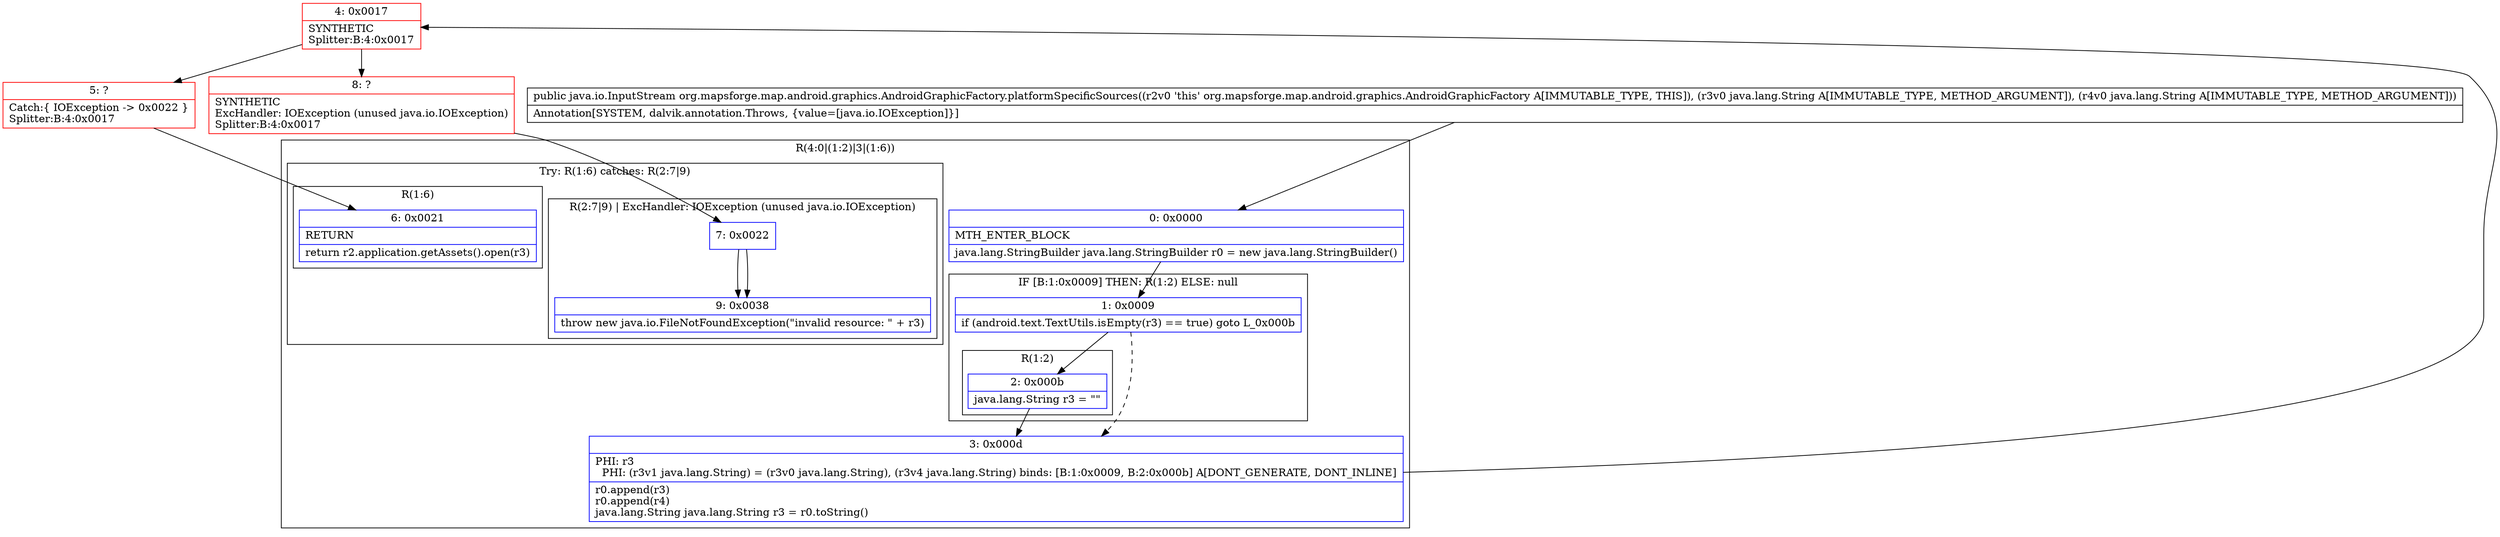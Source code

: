 digraph "CFG fororg.mapsforge.map.android.graphics.AndroidGraphicFactory.platformSpecificSources(Ljava\/lang\/String;Ljava\/lang\/String;)Ljava\/io\/InputStream;" {
subgraph cluster_Region_1667891469 {
label = "R(4:0|(1:2)|3|(1:6))";
node [shape=record,color=blue];
Node_0 [shape=record,label="{0\:\ 0x0000|MTH_ENTER_BLOCK\l|java.lang.StringBuilder java.lang.StringBuilder r0 = new java.lang.StringBuilder()\l}"];
subgraph cluster_IfRegion_2088350333 {
label = "IF [B:1:0x0009] THEN: R(1:2) ELSE: null";
node [shape=record,color=blue];
Node_1 [shape=record,label="{1\:\ 0x0009|if (android.text.TextUtils.isEmpty(r3) == true) goto L_0x000b\l}"];
subgraph cluster_Region_472735114 {
label = "R(1:2)";
node [shape=record,color=blue];
Node_2 [shape=record,label="{2\:\ 0x000b|java.lang.String r3 = \"\"\l}"];
}
}
Node_3 [shape=record,label="{3\:\ 0x000d|PHI: r3 \l  PHI: (r3v1 java.lang.String) = (r3v0 java.lang.String), (r3v4 java.lang.String) binds: [B:1:0x0009, B:2:0x000b] A[DONT_GENERATE, DONT_INLINE]\l|r0.append(r3)\lr0.append(r4)\ljava.lang.String java.lang.String r3 = r0.toString()\l}"];
subgraph cluster_TryCatchRegion_1944827537 {
label = "Try: R(1:6) catches: R(2:7|9)";
node [shape=record,color=blue];
subgraph cluster_Region_2026393079 {
label = "R(1:6)";
node [shape=record,color=blue];
Node_6 [shape=record,label="{6\:\ 0x0021|RETURN\l|return r2.application.getAssets().open(r3)\l}"];
}
subgraph cluster_Region_539834735 {
label = "R(2:7|9) | ExcHandler: IOException (unused java.io.IOException)\l";
node [shape=record,color=blue];
Node_7 [shape=record,label="{7\:\ 0x0022}"];
Node_9 [shape=record,label="{9\:\ 0x0038|throw new java.io.FileNotFoundException(\"invalid resource: \" + r3)\l}"];
}
}
}
subgraph cluster_Region_539834735 {
label = "R(2:7|9) | ExcHandler: IOException (unused java.io.IOException)\l";
node [shape=record,color=blue];
Node_7 [shape=record,label="{7\:\ 0x0022}"];
Node_9 [shape=record,label="{9\:\ 0x0038|throw new java.io.FileNotFoundException(\"invalid resource: \" + r3)\l}"];
}
Node_4 [shape=record,color=red,label="{4\:\ 0x0017|SYNTHETIC\lSplitter:B:4:0x0017\l}"];
Node_5 [shape=record,color=red,label="{5\:\ ?|Catch:\{ IOException \-\> 0x0022 \}\lSplitter:B:4:0x0017\l}"];
Node_8 [shape=record,color=red,label="{8\:\ ?|SYNTHETIC\lExcHandler: IOException (unused java.io.IOException)\lSplitter:B:4:0x0017\l}"];
MethodNode[shape=record,label="{public java.io.InputStream org.mapsforge.map.android.graphics.AndroidGraphicFactory.platformSpecificSources((r2v0 'this' org.mapsforge.map.android.graphics.AndroidGraphicFactory A[IMMUTABLE_TYPE, THIS]), (r3v0 java.lang.String A[IMMUTABLE_TYPE, METHOD_ARGUMENT]), (r4v0 java.lang.String A[IMMUTABLE_TYPE, METHOD_ARGUMENT]))  | Annotation[SYSTEM, dalvik.annotation.Throws, \{value=[java.io.IOException]\}]\l}"];
MethodNode -> Node_0;
Node_0 -> Node_1;
Node_1 -> Node_2;
Node_1 -> Node_3[style=dashed];
Node_2 -> Node_3;
Node_3 -> Node_4;
Node_7 -> Node_9;
Node_7 -> Node_9;
Node_4 -> Node_5;
Node_4 -> Node_8;
Node_5 -> Node_6;
Node_8 -> Node_7;
}

